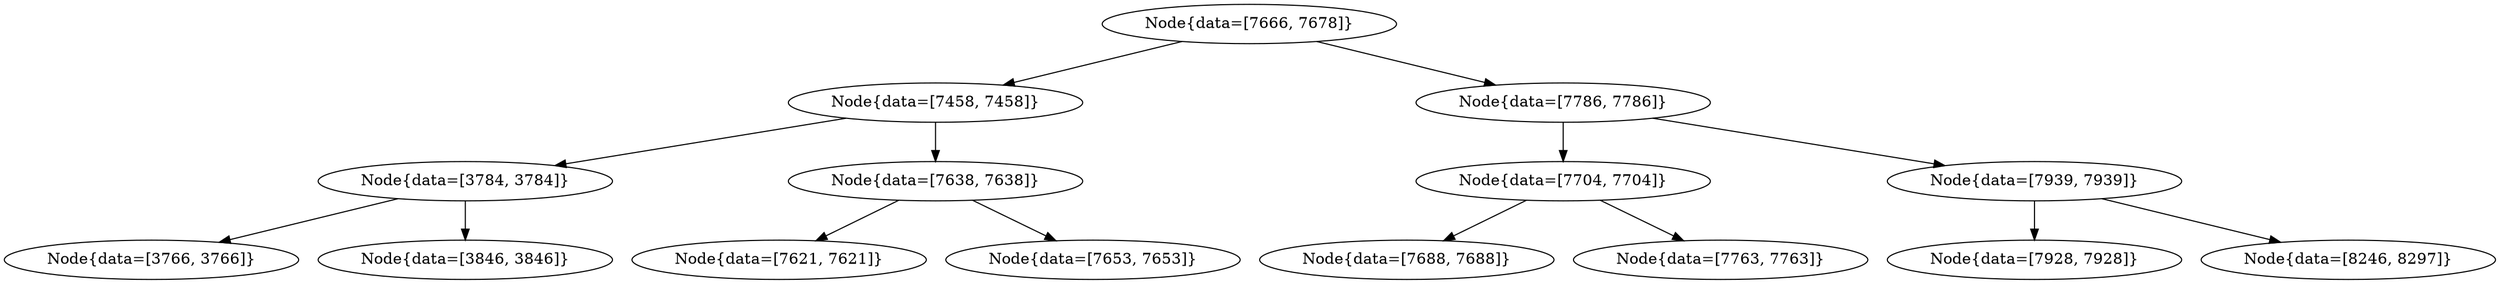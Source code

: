 digraph G{
933099011 [label="Node{data=[7666, 7678]}"]
933099011 -> 1492867983
1492867983 [label="Node{data=[7458, 7458]}"]
1492867983 -> 1372855191
1372855191 [label="Node{data=[3784, 3784]}"]
1372855191 -> 2144584587
2144584587 [label="Node{data=[3766, 3766]}"]
1372855191 -> 656805788
656805788 [label="Node{data=[3846, 3846]}"]
1492867983 -> 620961748
620961748 [label="Node{data=[7638, 7638]}"]
620961748 -> 1425711168
1425711168 [label="Node{data=[7621, 7621]}"]
620961748 -> 903151311
903151311 [label="Node{data=[7653, 7653]}"]
933099011 -> 572087558
572087558 [label="Node{data=[7786, 7786]}"]
572087558 -> 525933358
525933358 [label="Node{data=[7704, 7704]}"]
525933358 -> 505434149
505434149 [label="Node{data=[7688, 7688]}"]
525933358 -> 202438568
202438568 [label="Node{data=[7763, 7763]}"]
572087558 -> 1678338625
1678338625 [label="Node{data=[7939, 7939]}"]
1678338625 -> 870227333
870227333 [label="Node{data=[7928, 7928]}"]
1678338625 -> 795038371
795038371 [label="Node{data=[8246, 8297]}"]
}